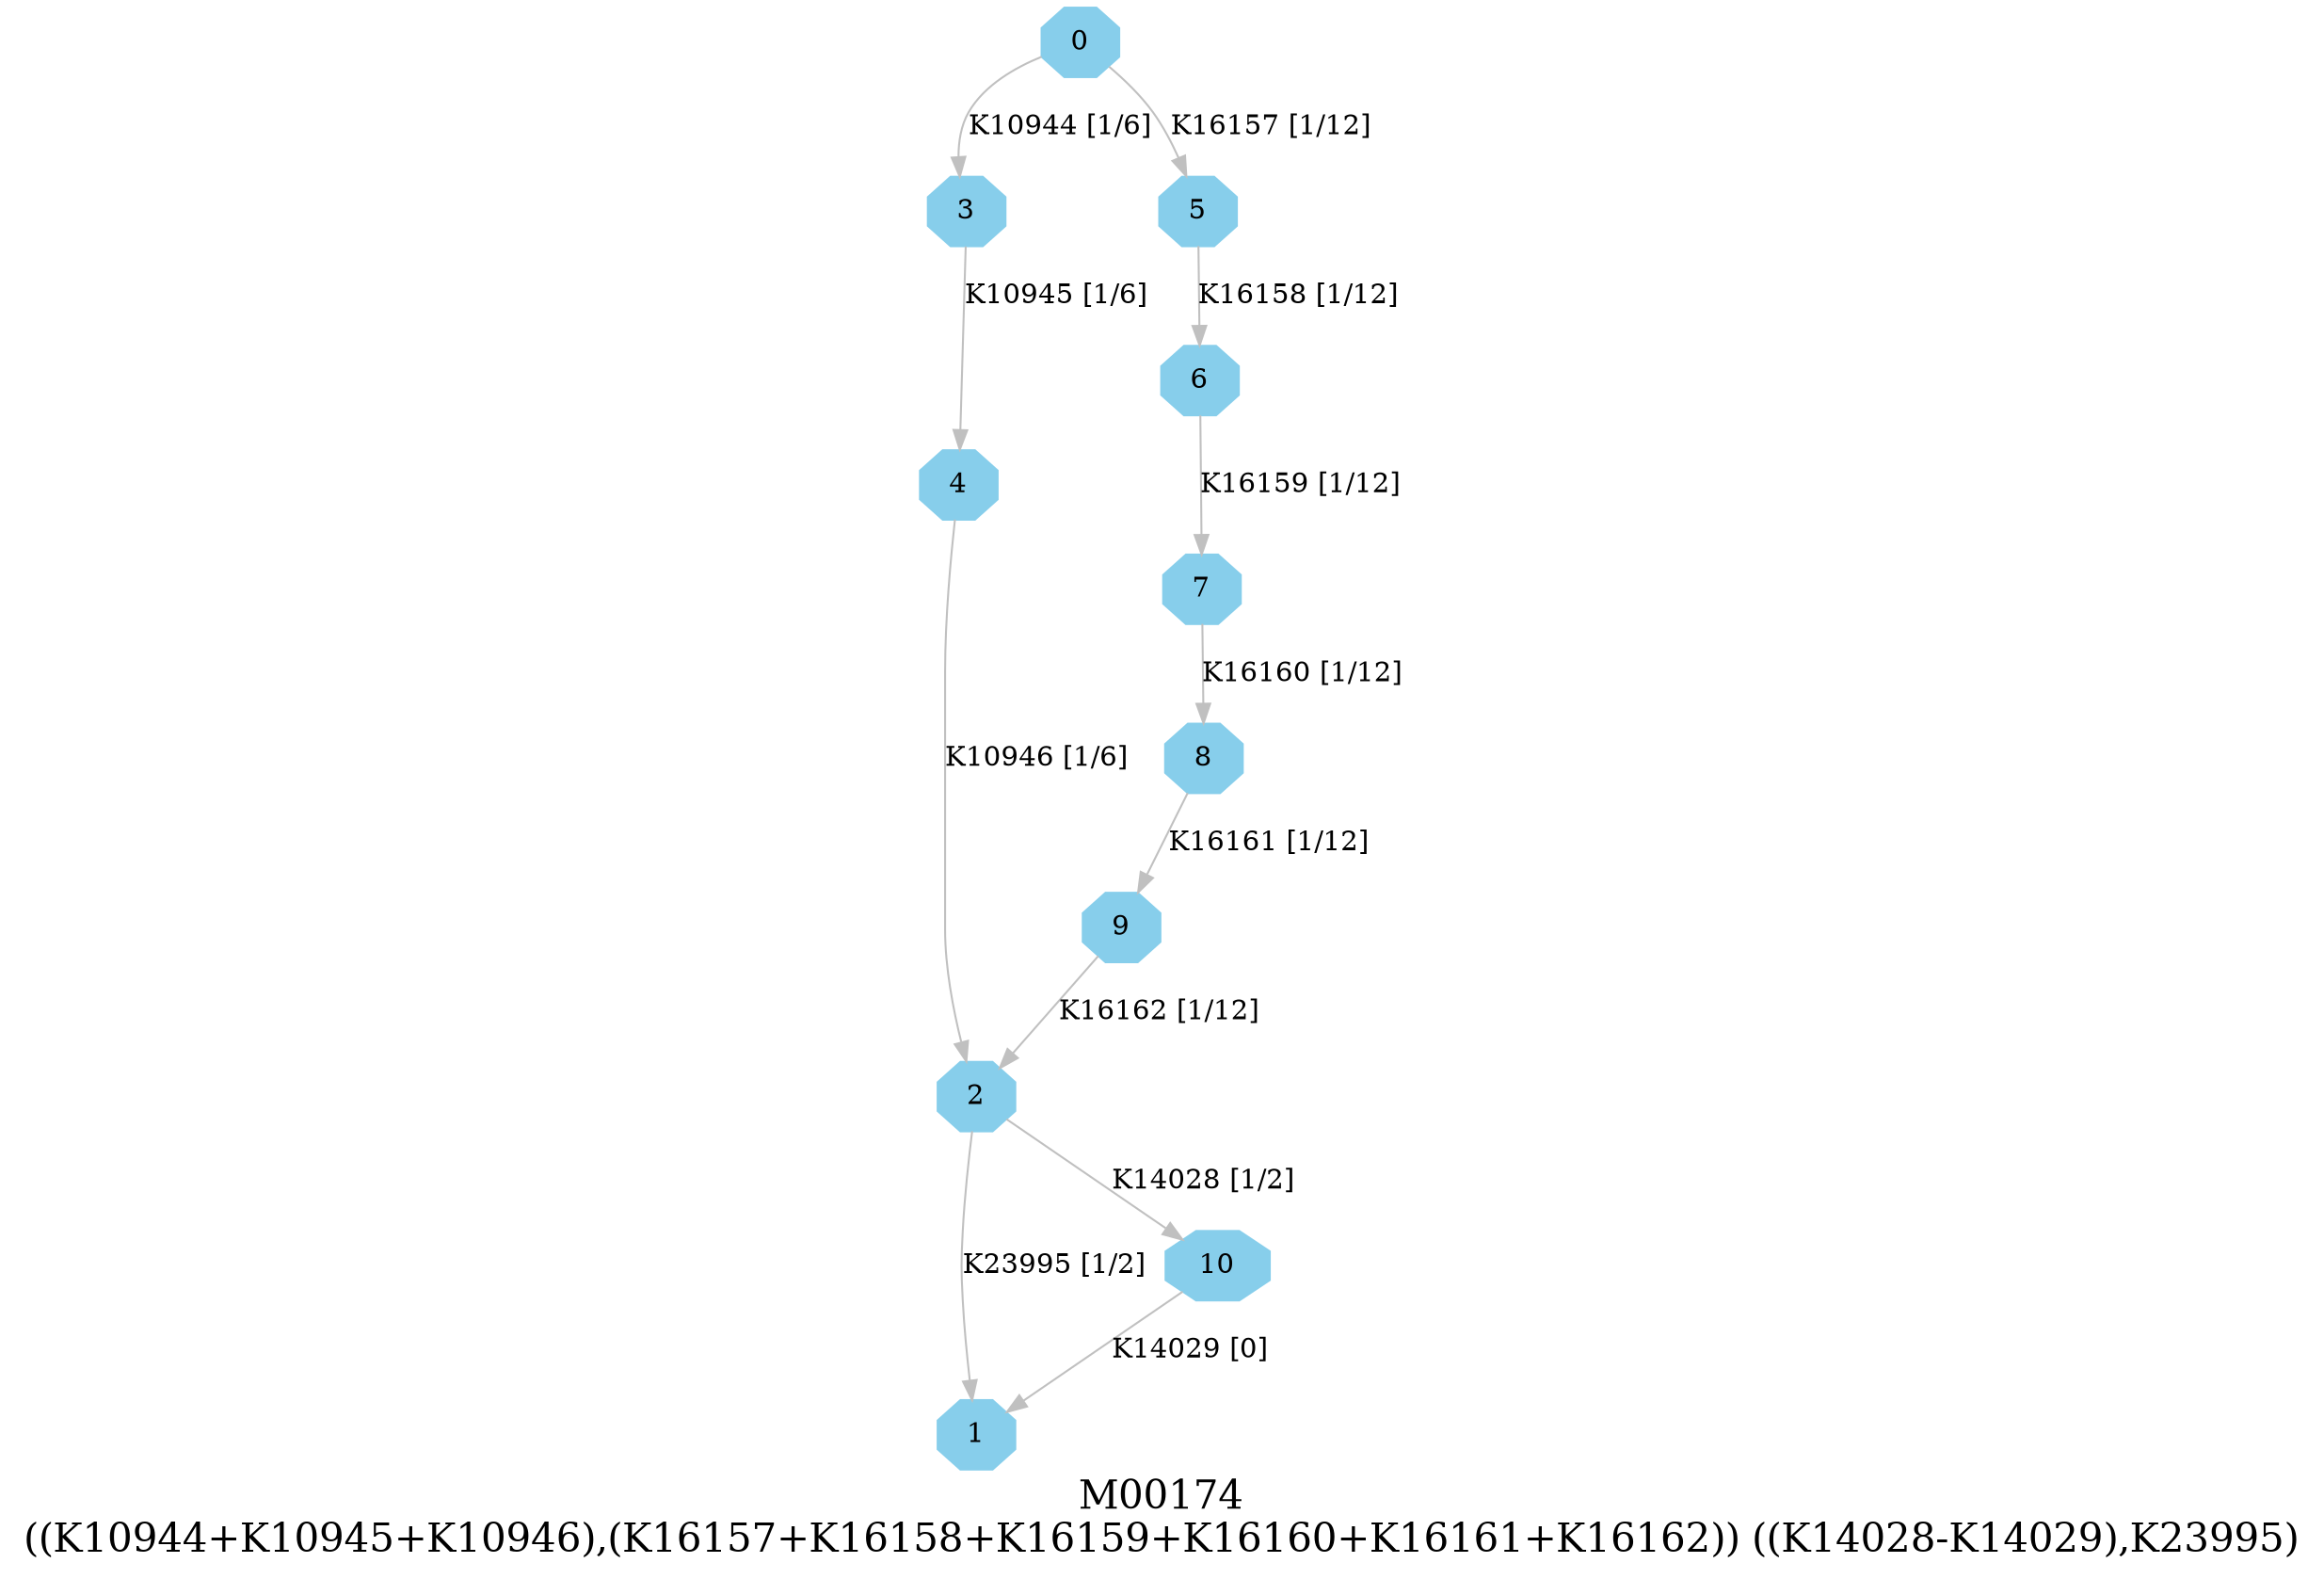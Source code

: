 digraph G {
graph [label="M00174
((K10944+K10945+K10946),(K16157+K16158+K16159+K16160+K16161+K16162)) ((K14028-K14029),K23995)",fontsize=20];
node [shape=box,style=filled];
edge [len=3,color=grey];
{node [width=.3,height=.3,shape=octagon,style=filled,color=skyblue] 0 1 2 3 4 5 6 7 8 9 10 }
0 -> 3 [label="K10944 [1/6]"];
0 -> 5 [label="K16157 [1/12]"];
2 -> 10 [label="K14028 [1/2]"];
2 -> 1 [label="K23995 [1/2]"];
3 -> 4 [label="K10945 [1/6]"];
4 -> 2 [label="K10946 [1/6]"];
5 -> 6 [label="K16158 [1/12]"];
6 -> 7 [label="K16159 [1/12]"];
7 -> 8 [label="K16160 [1/12]"];
8 -> 9 [label="K16161 [1/12]"];
9 -> 2 [label="K16162 [1/12]"];
10 -> 1 [label="K14029 [0]"];
}